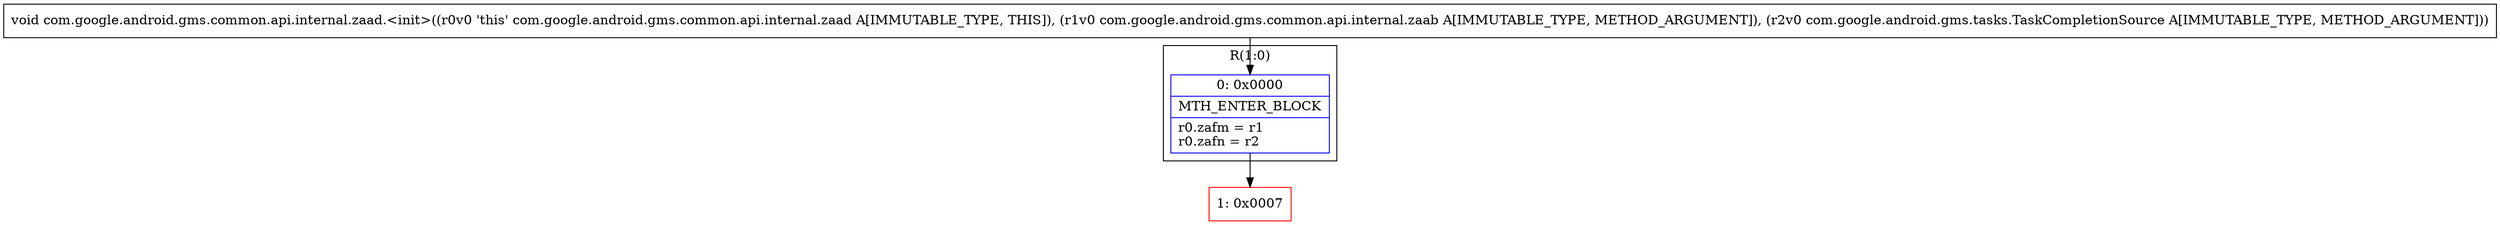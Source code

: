 digraph "CFG forcom.google.android.gms.common.api.internal.zaad.\<init\>(Lcom\/google\/android\/gms\/common\/api\/internal\/zaab;Lcom\/google\/android\/gms\/tasks\/TaskCompletionSource;)V" {
subgraph cluster_Region_491688017 {
label = "R(1:0)";
node [shape=record,color=blue];
Node_0 [shape=record,label="{0\:\ 0x0000|MTH_ENTER_BLOCK\l|r0.zafm = r1\lr0.zafn = r2\l}"];
}
Node_1 [shape=record,color=red,label="{1\:\ 0x0007}"];
MethodNode[shape=record,label="{void com.google.android.gms.common.api.internal.zaad.\<init\>((r0v0 'this' com.google.android.gms.common.api.internal.zaad A[IMMUTABLE_TYPE, THIS]), (r1v0 com.google.android.gms.common.api.internal.zaab A[IMMUTABLE_TYPE, METHOD_ARGUMENT]), (r2v0 com.google.android.gms.tasks.TaskCompletionSource A[IMMUTABLE_TYPE, METHOD_ARGUMENT])) }"];
MethodNode -> Node_0;
Node_0 -> Node_1;
}

